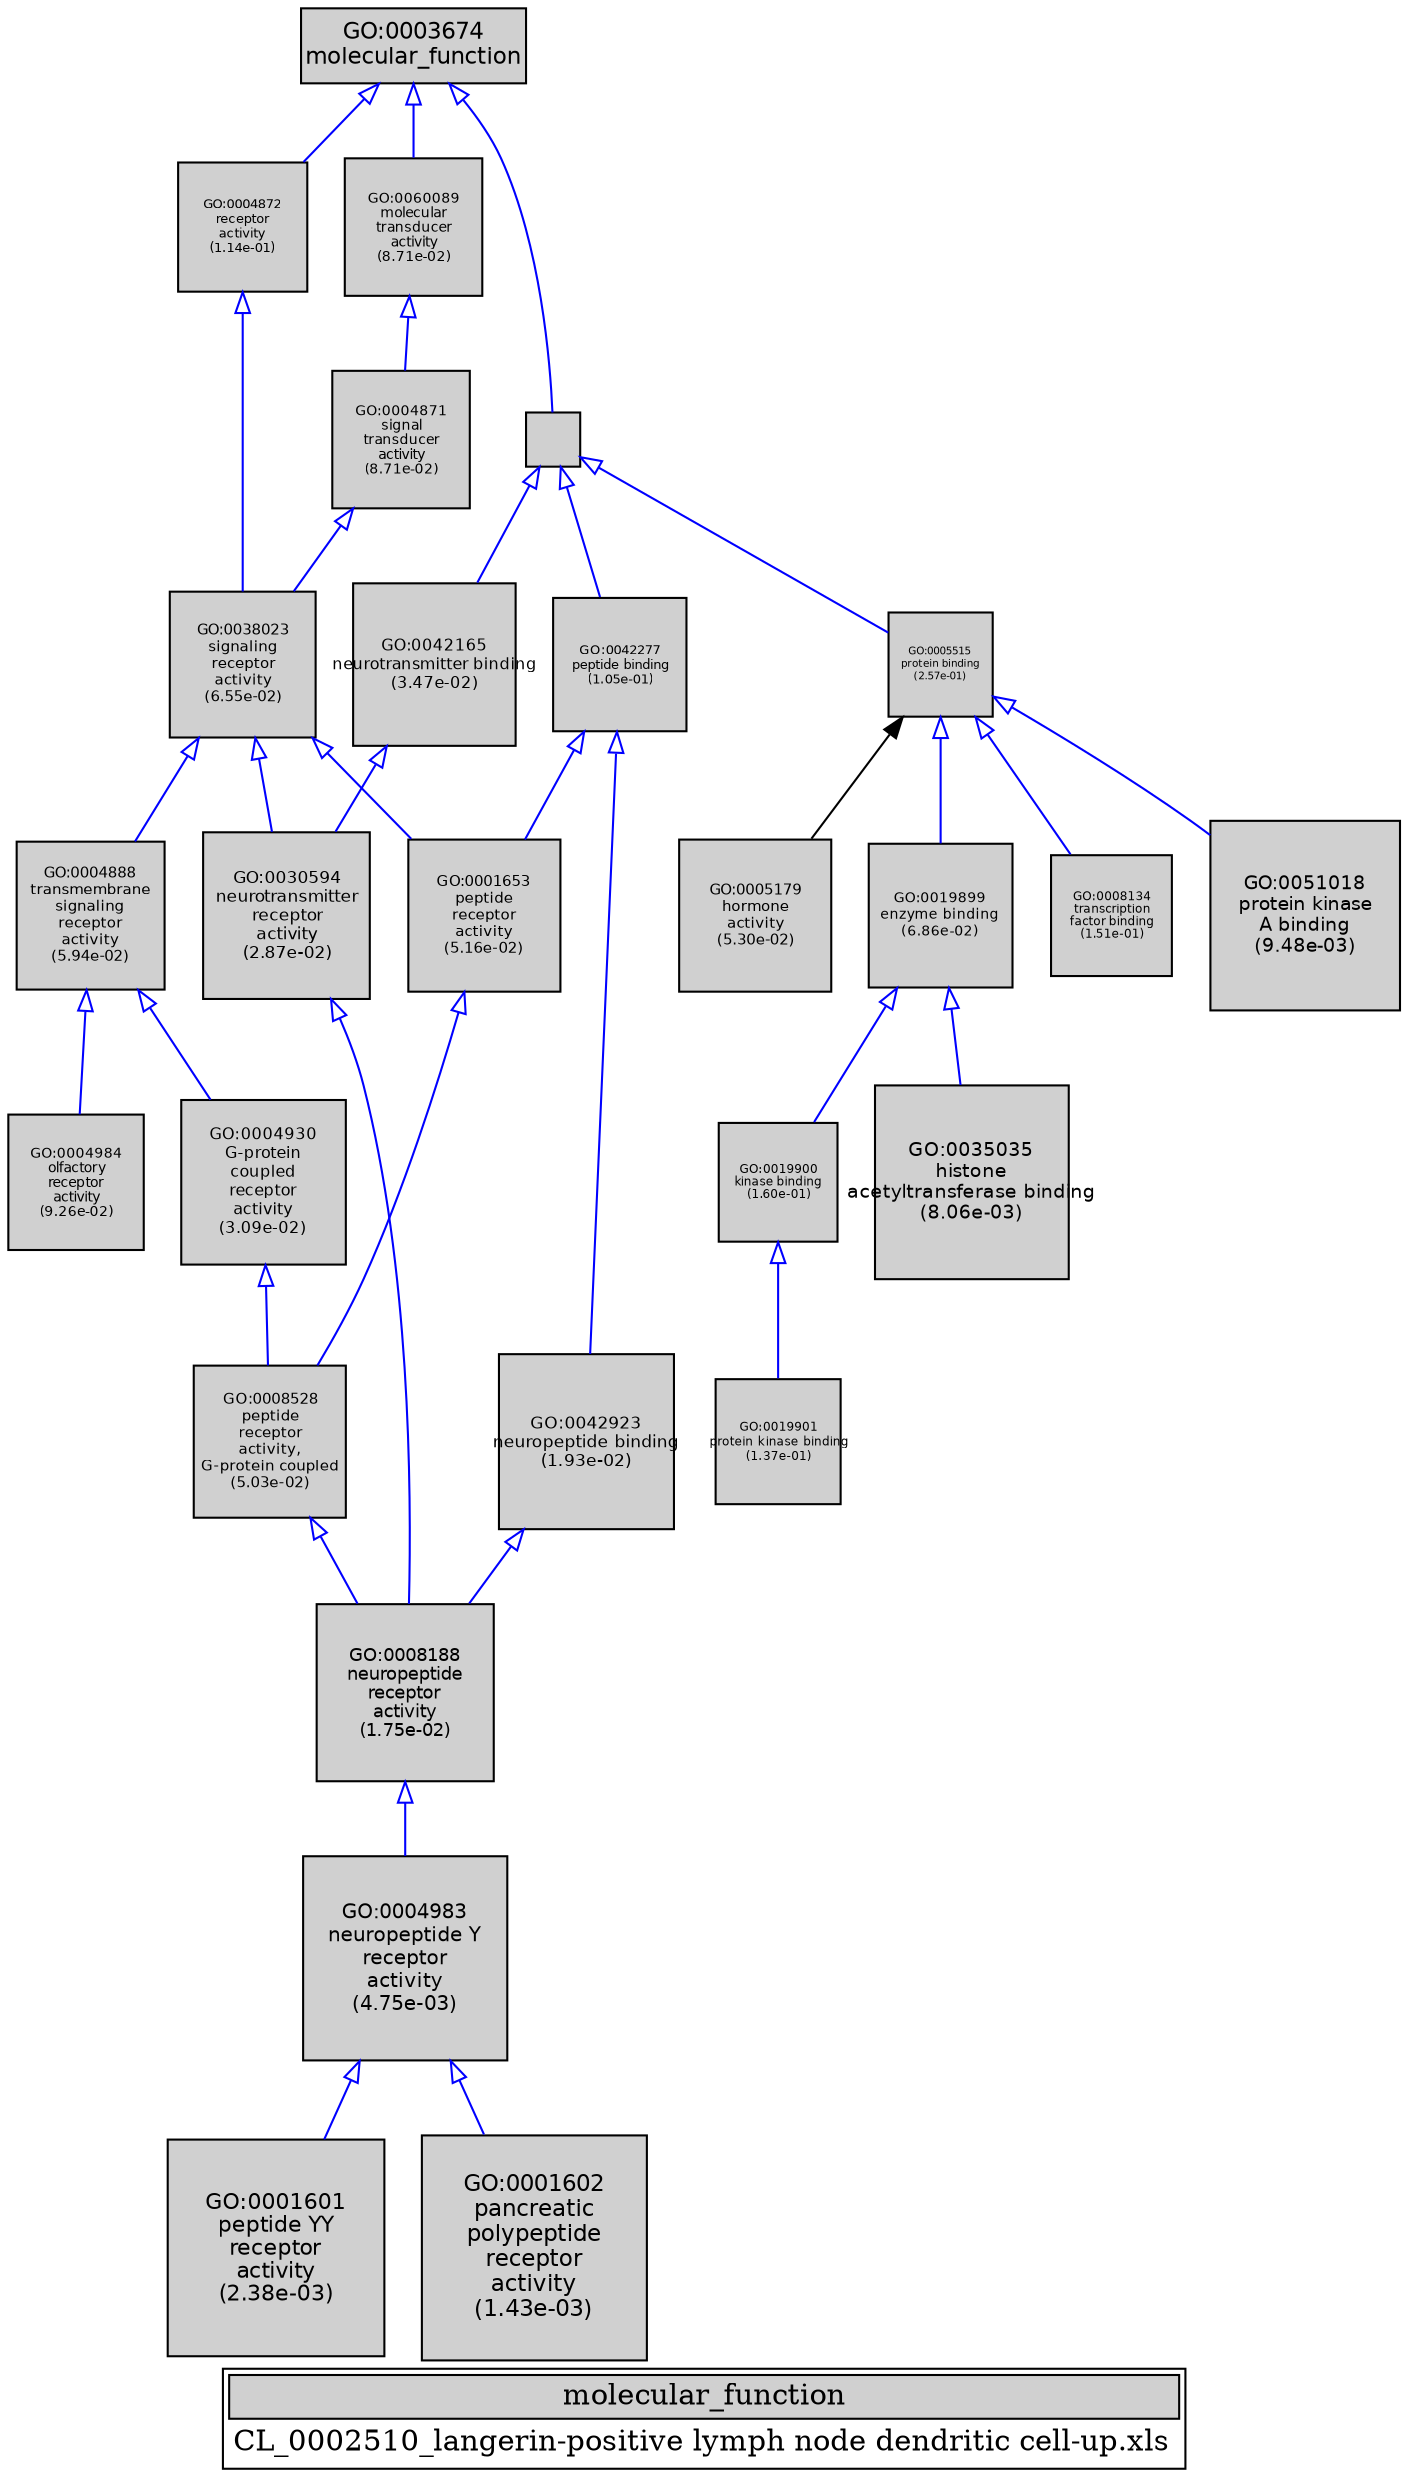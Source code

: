 digraph "molecular_function" {
graph [ bgcolor = "#FFFFFF", label = <<TABLE COLOR="black" BGCOLOR="white"><TR><TD COLSPAN="2" BGCOLOR="#D0D0D0"><FONT COLOR="black">molecular_function</FONT></TD></TR><TR><TD BORDER="0">CL_0002510_langerin-positive lymph node dendritic cell-up.xls</TD></TR></TABLE>> ];
node [ fontname = "Helvetica" ];

subgraph "nodes" {

node [ style = "filled", fixedsize = "true", width = 1, shape = "box", fontsize = 9, fillcolor = "#D0D0D0", fontcolor = "black", color = "black" ];

"GO:0004872" [ URL = "#GO:0004872", label = <<TABLE BORDER="0"><TR><TD>GO:0004872<BR/>receptor<BR/>activity<BR/>(1.14e-01)</TD></TR></TABLE>>, width = 0.867462153184, shape = "box", fontsize = 6.24572750293, height = 0.867462153184 ];
"GO:0060089" [ URL = "#GO:0060089", label = <<TABLE BORDER="0"><TR><TD>GO:0060089<BR/>molecular<BR/>transducer<BR/>activity<BR/>(8.71e-02)</TD></TR></TABLE>>, width = 0.918891251634, shape = "box", fontsize = 6.61601701177, height = 0.918891251634 ];
"GO:0004888" [ URL = "#GO:0004888", label = <<TABLE BORDER="0"><TR><TD>GO:0004888<BR/>transmembrane<BR/>signaling<BR/>receptor<BR/>activity<BR/>(5.94e-02)</TD></TR></TABLE>>, width = 0.98744501884, shape = "box", fontsize = 7.10960413565, height = 0.98744501884 ];
"GO:0042923" [ URL = "#GO:0042923", label = <<TABLE BORDER="0"><TR><TD>GO:0042923<BR/>neuropeptide binding<BR/>(1.93e-02)</TD></TR></TABLE>>, width = 1.16563481949, shape = "box", fontsize = 8.39257070035, height = 1.16563481949 ];
"GO:0042165" [ URL = "#GO:0042165", label = <<TABLE BORDER="0"><TR><TD>GO:0042165<BR/>neurotransmitter binding<BR/>(3.47e-02)</TD></TR></TABLE>>, width = 1.07663256674, shape = "box", fontsize = 7.75175448055, height = 1.07663256674 ];
"GO:0035035" [ URL = "#GO:0035035", label = <<TABLE BORDER="0"><TR><TD>GO:0035035<BR/>histone<BR/>acetyltransferase binding<BR/>(8.06e-03)</TD></TR></TABLE>>, width = 1.28762945478, shape = "box", fontsize = 9.2709320744, height = 1.28762945478 ];
"GO:0019899" [ URL = "#GO:0019899", label = <<TABLE BORDER="0"><TR><TD>GO:0019899<BR/>enzyme binding<BR/>(6.86e-02)</TD></TR></TABLE>>, width = 0.96240707852, shape = "box", fontsize = 6.92933096535, height = 0.96240707852 ];
"GO:0008134" [ URL = "#GO:0008134", label = <<TABLE BORDER="0"><TR><TD>GO:0008134<BR/>transcription<BR/>factor binding<BR/>(1.51e-01)</TD></TR></TABLE>>, width = 0.809545609324, shape = "box", fontsize = 5.82872838714, height = 0.809545609324 ];
"GO:0004930" [ URL = "#GO:0004930", label = <<TABLE BORDER="0"><TR><TD>GO:0004930<BR/>G-protein<BR/>coupled<BR/>receptor<BR/>activity<BR/>(3.09e-02)</TD></TR></TABLE>>, width = 1.0946725749, shape = "box", fontsize = 7.88164253926, height = 1.0946725749 ];
"GO:0005515" [ URL = "#GO:0005515", label = <<TABLE BORDER="0"><TR><TD>GO:0005515<BR/>protein binding<BR/>(2.57e-01)</TD></TR></TABLE>>, width = 0.689045971378, shape = "box", fontsize = 5.0, height = 0.689045971378 ];
"GO:0005488" [ URL = "#GO:0005488", label = "", width = 0.357481943861, shape = "box", height = 0.357481943861 ];
"GO:0008528" [ URL = "#GO:0008528", label = <<TABLE BORDER="0"><TR><TD>GO:0008528<BR/>peptide<BR/>receptor<BR/>activity,<BR/>G-protein coupled<BR/>(5.03e-02)</TD></TR></TABLE>>, width = 1.0160011342, shape = "box", fontsize = 7.31520816621, height = 1.0160011342 ];
"GO:0042277" [ URL = "#GO:0042277", label = <<TABLE BORDER="0"><TR><TD>GO:0042277<BR/>peptide binding<BR/>(1.05e-01)</TD></TR></TABLE>>, width = 0.883679543246, shape = "box", fontsize = 6.36249271137, height = 0.883679543246 ];
"GO:0001601" [ URL = "#GO:0001601", label = <<TABLE BORDER="0"><TR><TD>GO:0001601<BR/>peptide YY<BR/>receptor<BR/>activity<BR/>(2.38e-03)</TD></TR></TABLE>>, width = 1.44066300977, shape = "box", fontsize = 10.3727736704, height = 1.44066300977 ];
"GO:0004983" [ URL = "#GO:0004983", label = <<TABLE BORDER="0"><TR><TD>GO:0004983<BR/>neuropeptide Y<BR/>receptor<BR/>activity<BR/>(4.75e-03)</TD></TR></TABLE>>, width = 1.35606081839, shape = "box", fontsize = 9.76363789239, height = 1.35606081839 ];
"GO:0051018" [ URL = "#GO:0051018", label = <<TABLE BORDER="0"><TR><TD>GO:0051018<BR/>protein kinase<BR/>A binding<BR/>(9.48e-03)</TD></TR></TABLE>>, width = 1.26595433308, shape = "box", fontsize = 9.11487119821, height = 1.26595433308 ];
"GO:0038023" [ URL = "#GO:0038023", label = <<TABLE BORDER="0"><TR><TD>GO:0038023<BR/>signaling<BR/>receptor<BR/>activity<BR/>(6.55e-02)</TD></TR></TABLE>>, width = 0.970467758963, shape = "box", fontsize = 6.98736786453, height = 0.970467758963 ];
"GO:0019901" [ URL = "#GO:0019901", label = <<TABLE BORDER="0"><TR><TD>GO:0019901<BR/>protein kinase binding<BR/>(1.37e-01)</TD></TR></TABLE>>, width = 0.8300115982, shape = "box", fontsize = 5.97608350704, height = 0.8300115982 ];
"GO:0004984" [ URL = "#GO:0004984", label = <<TABLE BORDER="0"><TR><TD>GO:0004984<BR/>olfactory<BR/>receptor<BR/>activity<BR/>(9.26e-02)</TD></TR></TABLE>>, width = 0.90739482143, shape = "box", fontsize = 6.53324271429, height = 0.90739482143 ];
"GO:0001653" [ URL = "#GO:0001653", label = <<TABLE BORDER="0"><TR><TD>GO:0001653<BR/>peptide<BR/>receptor<BR/>activity<BR/>(5.16e-02)</TD></TR></TABLE>>, width = 1.01148424436, shape = "box", fontsize = 7.28268655939, height = 1.01148424436 ];
"GO:0004871" [ URL = "#GO:0004871", label = <<TABLE BORDER="0"><TR><TD>GO:0004871<BR/>signal<BR/>transducer<BR/>activity<BR/>(8.71e-02)</TD></TR></TABLE>>, width = 0.918891251634, shape = "box", fontsize = 6.61601701177, height = 0.918891251634 ];
"GO:0005179" [ URL = "#GO:0005179", label = <<TABLE BORDER="0"><TR><TD>GO:0005179<BR/>hormone<BR/>activity<BR/>(5.30e-02)</TD></TR></TABLE>>, width = 1.00707111868, shape = "box", fontsize = 7.25091205449, height = 1.00707111868 ];
"GO:0003674" [ URL = "#GO:0003674", label = <<TABLE BORDER="0"><TR><TD>GO:0003674<BR/>molecular_function</TD></TR></TABLE>>, width = 1.5, shape = "box", fontsize = 10.8 ];
"GO:0030594" [ URL = "#GO:0030594", label = <<TABLE BORDER="0"><TR><TD>GO:0030594<BR/>neurotransmitter<BR/>receptor<BR/>activity<BR/>(2.87e-02)</TD></TR></TABLE>>, width = 1.10647035474, shape = "box", fontsize = 7.96658655409, height = 1.10647035474 ];
"GO:0001602" [ URL = "#GO:0001602", label = <<TABLE BORDER="0"><TR><TD>GO:0001602<BR/>pancreatic<BR/>polypeptide<BR/>receptor<BR/>activity<BR/>(1.43e-03)</TD></TR></TABLE>>, width = 1.5, shape = "box", fontsize = 10.8, height = 1.5 ];
"GO:0008188" [ URL = "#GO:0008188", label = <<TABLE BORDER="0"><TR><TD>GO:0008188<BR/>neuropeptide<BR/>receptor<BR/>activity<BR/>(1.75e-02)</TD></TR></TABLE>>, width = 1.18047405828, shape = "box", fontsize = 8.49941321964, height = 1.18047405828 ];
"GO:0019900" [ URL = "#GO:0019900", label = <<TABLE BORDER="0"><TR><TD>GO:0019900<BR/>kinase binding<BR/>(1.60e-01)</TD></TR></TABLE>>, width = 0.797737807043, shape = "box", fontsize = 5.74371221071, height = 0.797737807043 ];
}
subgraph "edges" {


edge [ dir = "back", weight = 1 ];
subgraph "regulates" {


edge [ color = "cyan", arrowtail = "none" ];
subgraph "positive" {


edge [ color = "green", arrowtail = "vee" ];
}
subgraph "negative" {


edge [ color = "red", arrowtail = "tee" ];
}
}
subgraph "part_of" {


edge [ color = "purple", arrowtail = "diamond", weight = 2.5 ];
}
subgraph "is_a" {


edge [ color = "blue", arrowtail = "empty", weight = 5.0 ];
"GO:0004872" -> "GO:0038023";
"GO:0019900" -> "GO:0019901";
"GO:0004983" -> "GO:0001602";
"GO:0042165" -> "GO:0030594";
"GO:0019899" -> "GO:0019900";
"GO:0005515" -> "GO:0019899";
"GO:0030594" -> "GO:0008188";
"GO:0003674" -> "GO:0005488";
"GO:0005488" -> "GO:0042277";
"GO:0004888" -> "GO:0004930";
"GO:0004930" -> "GO:0008528";
"GO:0005515" -> "GO:0051018";
"GO:0019899" -> "GO:0035035";
"GO:0004983" -> "GO:0001601";
"GO:0004871" -> "GO:0038023";
"GO:0038023" -> "GO:0030594";
"GO:0060089" -> "GO:0004871";
"GO:0042923" -> "GO:0008188";
"GO:0042277" -> "GO:0001653";
"GO:0001653" -> "GO:0008528";
"GO:0003674" -> "GO:0060089";
"GO:0005488" -> "GO:0005515";
"GO:0038023" -> "GO:0001653";
"GO:0005515" -> "GO:0008134";
"GO:0005488" -> "GO:0042165";
"GO:0004888" -> "GO:0004984";
"GO:0008188" -> "GO:0004983";
"GO:0003674" -> "GO:0004872";
"GO:0042277" -> "GO:0042923";
"GO:0008528" -> "GO:0008188";
"GO:0038023" -> "GO:0004888";
}
"GO:0005515" -> "GO:0005179";
}
}
